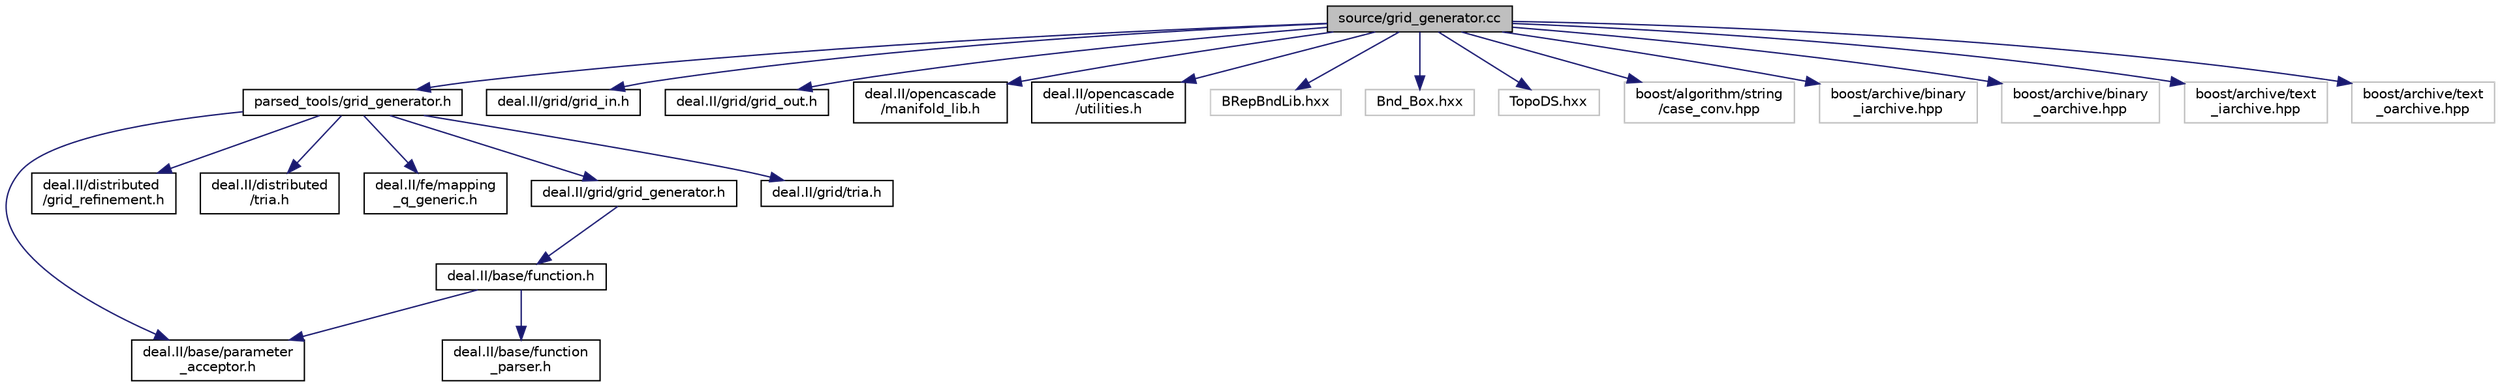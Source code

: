 digraph "source/grid_generator.cc"
{
 // LATEX_PDF_SIZE
  bgcolor="transparent";
  edge [fontname="Helvetica",fontsize="10",labelfontname="Helvetica",labelfontsize="10"];
  node [fontname="Helvetica",fontsize="10",shape=record];
  Node1 [label="source/grid_generator.cc",height=0.2,width=0.4,color="black", fillcolor="grey75", style="filled", fontcolor="black",tooltip=" "];
  Node1 -> Node2 [color="midnightblue",fontsize="10",style="solid",fontname="Helvetica"];
  Node2 [label="parsed_tools/grid_generator.h",height=0.2,width=0.4,color="black",URL="$grid__generator_8h.html",tooltip=" "];
  Node2 -> Node3 [color="midnightblue",fontsize="10",style="solid",fontname="Helvetica"];
  Node3 [label="deal.II/base/parameter\l_acceptor.h",height=0.2,width=0.4,color="black",URL="/__w/fsi-suite/fsi-suite/deal.tag$parameter__acceptor_8h.html.html",tooltip=" "];
  Node2 -> Node4 [color="midnightblue",fontsize="10",style="solid",fontname="Helvetica"];
  Node4 [label="deal.II/distributed\l/grid_refinement.h",height=0.2,width=0.4,color="black",URL="/__w/fsi-suite/fsi-suite/deal.tag$distributed_2grid__refinement_8h.html.html",tooltip=" "];
  Node2 -> Node5 [color="midnightblue",fontsize="10",style="solid",fontname="Helvetica"];
  Node5 [label="deal.II/distributed\l/tria.h",height=0.2,width=0.4,color="black",URL="/__w/fsi-suite/fsi-suite/deal.tag$distributed_2tria_8h.html.html",tooltip=" "];
  Node2 -> Node6 [color="midnightblue",fontsize="10",style="solid",fontname="Helvetica"];
  Node6 [label="deal.II/fe/mapping\l_q_generic.h",height=0.2,width=0.4,color="black",URL="/__w/fsi-suite/fsi-suite/deal.tag$mapping__q__generic_8h.html.html",tooltip=" "];
  Node2 -> Node7 [color="midnightblue",fontsize="10",style="solid",fontname="Helvetica"];
  Node7 [label="deal.II/grid/grid_generator.h",height=0.2,width=0.4,color="black",URL="/__w/fsi-suite/fsi-suite/deal.tag$grid__generator_8h.html.html",tooltip=" "];
  Node7 -> Node8 [color="midnightblue",fontsize="10",style="solid",fontname="Helvetica"];
  Node8 [label="deal.II/base/function.h",height=0.2,width=0.4,color="black",URL="$function_8h.html",tooltip=" "];
  Node8 -> Node9 [color="midnightblue",fontsize="10",style="solid",fontname="Helvetica"];
  Node9 [label="deal.II/base/function\l_parser.h",height=0.2,width=0.4,color="black",URL="/__w/fsi-suite/fsi-suite/deal.tag$function__parser_8h.html.html",tooltip=" "];
  Node8 -> Node3 [color="midnightblue",fontsize="10",style="solid",fontname="Helvetica"];
  Node2 -> Node10 [color="midnightblue",fontsize="10",style="solid",fontname="Helvetica"];
  Node10 [label="deal.II/grid/tria.h",height=0.2,width=0.4,color="black",URL="/__w/fsi-suite/fsi-suite/deal.tag$grid_2tria_8h.html.html",tooltip=" "];
  Node1 -> Node11 [color="midnightblue",fontsize="10",style="solid",fontname="Helvetica"];
  Node11 [label="deal.II/grid/grid_in.h",height=0.2,width=0.4,color="black",URL="/__w/fsi-suite/fsi-suite/deal.tag$grid__in_8h.html.html",tooltip=" "];
  Node1 -> Node12 [color="midnightblue",fontsize="10",style="solid",fontname="Helvetica"];
  Node12 [label="deal.II/grid/grid_out.h",height=0.2,width=0.4,color="black",URL="/__w/fsi-suite/fsi-suite/deal.tag$grid__out_8h.html.html",tooltip=" "];
  Node1 -> Node13 [color="midnightblue",fontsize="10",style="solid",fontname="Helvetica"];
  Node13 [label="deal.II/opencascade\l/manifold_lib.h",height=0.2,width=0.4,color="black",URL="/__w/fsi-suite/fsi-suite/deal.tag$opencascade_2manifold__lib_8h.html.html",tooltip=" "];
  Node1 -> Node14 [color="midnightblue",fontsize="10",style="solid",fontname="Helvetica"];
  Node14 [label="deal.II/opencascade\l/utilities.h",height=0.2,width=0.4,color="black",URL="/__w/fsi-suite/fsi-suite/deal.tag$include_2deal_8II_2opencascade_2utilities_8h.html.html",tooltip=" "];
  Node1 -> Node15 [color="midnightblue",fontsize="10",style="solid",fontname="Helvetica"];
  Node15 [label="BRepBndLib.hxx",height=0.2,width=0.4,color="grey75",tooltip=" "];
  Node1 -> Node16 [color="midnightblue",fontsize="10",style="solid",fontname="Helvetica"];
  Node16 [label="Bnd_Box.hxx",height=0.2,width=0.4,color="grey75",tooltip=" "];
  Node1 -> Node17 [color="midnightblue",fontsize="10",style="solid",fontname="Helvetica"];
  Node17 [label="TopoDS.hxx",height=0.2,width=0.4,color="grey75",tooltip=" "];
  Node1 -> Node18 [color="midnightblue",fontsize="10",style="solid",fontname="Helvetica"];
  Node18 [label="boost/algorithm/string\l/case_conv.hpp",height=0.2,width=0.4,color="grey75",tooltip=" "];
  Node1 -> Node19 [color="midnightblue",fontsize="10",style="solid",fontname="Helvetica"];
  Node19 [label="boost/archive/binary\l_iarchive.hpp",height=0.2,width=0.4,color="grey75",tooltip=" "];
  Node1 -> Node20 [color="midnightblue",fontsize="10",style="solid",fontname="Helvetica"];
  Node20 [label="boost/archive/binary\l_oarchive.hpp",height=0.2,width=0.4,color="grey75",tooltip=" "];
  Node1 -> Node21 [color="midnightblue",fontsize="10",style="solid",fontname="Helvetica"];
  Node21 [label="boost/archive/text\l_iarchive.hpp",height=0.2,width=0.4,color="grey75",tooltip=" "];
  Node1 -> Node22 [color="midnightblue",fontsize="10",style="solid",fontname="Helvetica"];
  Node22 [label="boost/archive/text\l_oarchive.hpp",height=0.2,width=0.4,color="grey75",tooltip=" "];
}
